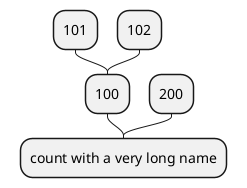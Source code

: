 {
  "sha1": "jb3a2wzpm1v4011zoi3sfng9bx6s9jf",
  "insertion": {
    "when": "2024-06-03T18:59:31.677Z",
    "user": "plantuml@gmail.com"
  }
}
@startmindmap
top to bottom direction
top side

* count with a very long name
** 100
*** 101
*** 102
** 200
@endmindmap
